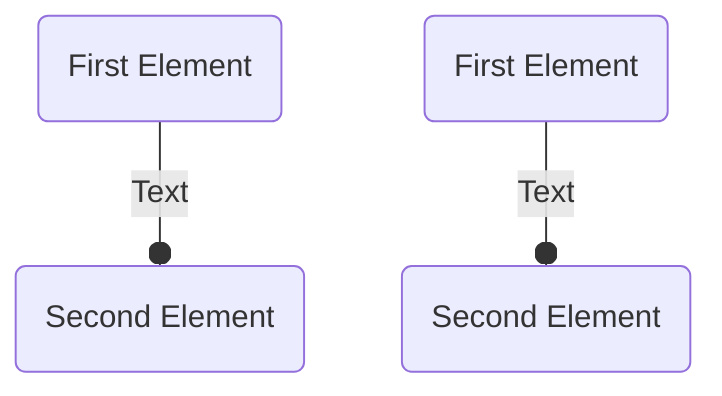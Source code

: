flowchart
    _1_from(First Element)-- Text --o_1_to(Second Element)
%% Another Solution
    _2_from(First Element)--o|Text|_2_to(Second Element)